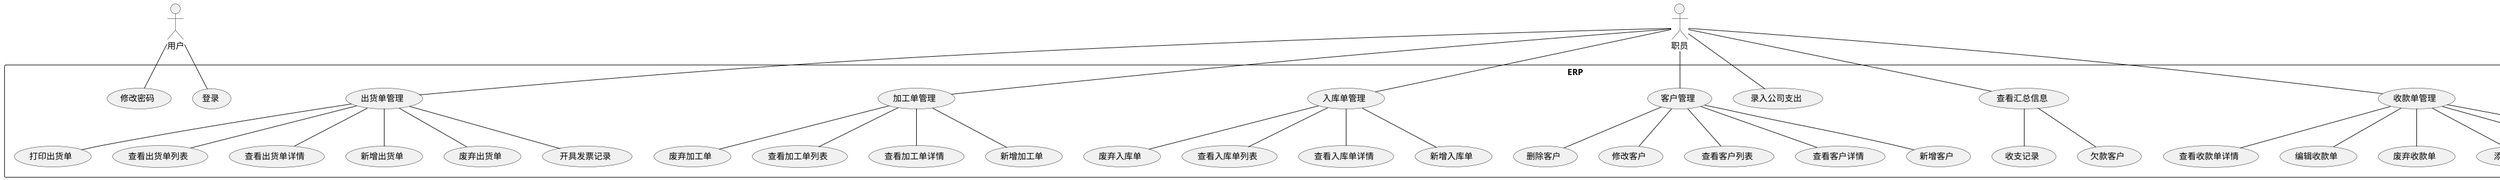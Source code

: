 @startuml ALERP
top to bottom direction
skinparam packageStyle rectangle
actor 用户
actor 职员
actor 管理员
rectangle ERP {
  用户 -- (登录)
  用户 -- (修改密码)

  管理员 -- (用户管理)
  (用户管理) -- (新增用户)
  (用户管理) -- (修改用户)
  (用户管理) -- (删除用户)
  (用户管理) -- (用户权限管理)

  职员 -- (客户管理)
  (客户管理) -- (查看客户列表)
  (客户管理) -- (查看客户详情)
  (客户管理) -- (新增客户)
  (客户管理) -- (删除客户)
  (客户管理) -- (修改客户)

  职员 -- (入库单管理)
  (入库单管理) -- (查看入库单列表)
  (入库单管理) -- (查看入库单详情)
  (入库单管理) -- (新增入库单)
  (入库单管理) -- (废弃入库单)

  职员 -- (加工单管理)
  (加工单管理) -- (查看加工单列表)
  (加工单管理) -- (查看加工单详情)
  (加工单管理) -- (新增加工单)
  (加工单管理) -- (废弃加工单)

  职员 -- (出货单管理)
  (出货单管理) -- (查看出货单列表)
  (出货单管理) -- (查看出货单详情)
  (出货单管理) -- (新增出货单)
  (出货单管理) -- (废弃出货单)
  (出货单管理) -- (开具发票记录)
  (出货单管理) -- (打印出货单)
  
  职员 -- (收款单管理)
  (收款单管理) -- (查看收款单列表)
  (收款单管理) -- (查看收款单详情)
  (收款单管理) -- (编辑收款单)
  (收款单管理) -- (废弃收款单)
  (收款单管理) -- (添加收款记录)
  (收款单管理) -- (逾期提醒)

  职员 -- (查看汇总信息)
  (查看汇总信息) -- (欠款客户)
  (查看汇总信息) -- (收支记录)

  职员 -- (录入公司支出)

}
@enduml